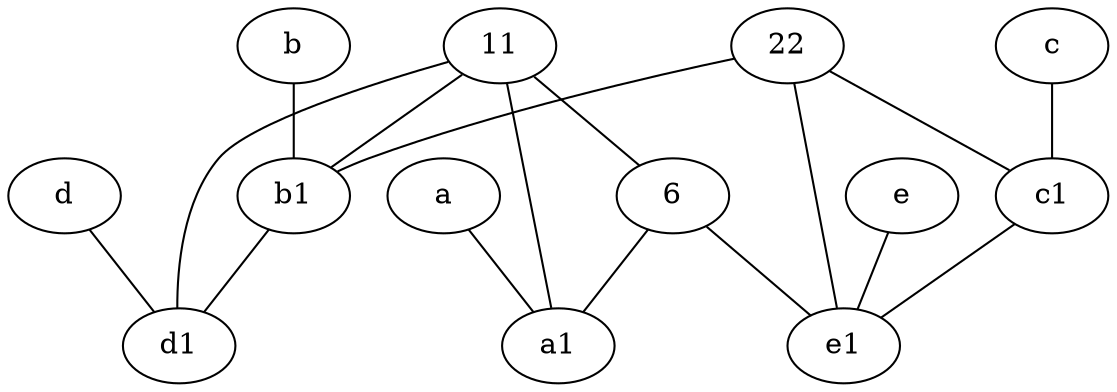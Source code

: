 graph {
	node [labelfontsize=50]
	b [labelfontsize=50 pos="10,4!"]
	c1 [labelfontsize=50 pos="4.5,3!"]
	d1 [labelfontsize=50 pos="3,5!"]
	e1 [labelfontsize=50 pos="7,7!"]
	c [labelfontsize=50 pos="4.5,2!"]
	d [labelfontsize=50 pos="2,5!"]
	a1 [labelfontsize=50 pos="8,3!"]
	a [labelfontsize=50 pos="8,2!"]
	6 [labelfontsize=50]
	e [labelfontsize=50 pos="7,9!"]
	b1 [labelfontsize=50 pos="9,4!"]
	22 [labelfontsize=50]
	11 [labelfontsize=50]
	c -- c1
	c1 -- e1
	e -- e1
	22 -- c1
	b1 -- d1
	d -- d1
	11 -- 6
	a -- a1
	22 -- e1
	22 -- b1
	b -- b1
	6 -- a1
	11 -- b1
	6 -- e1
	11 -- a1
	11 -- d1
}

